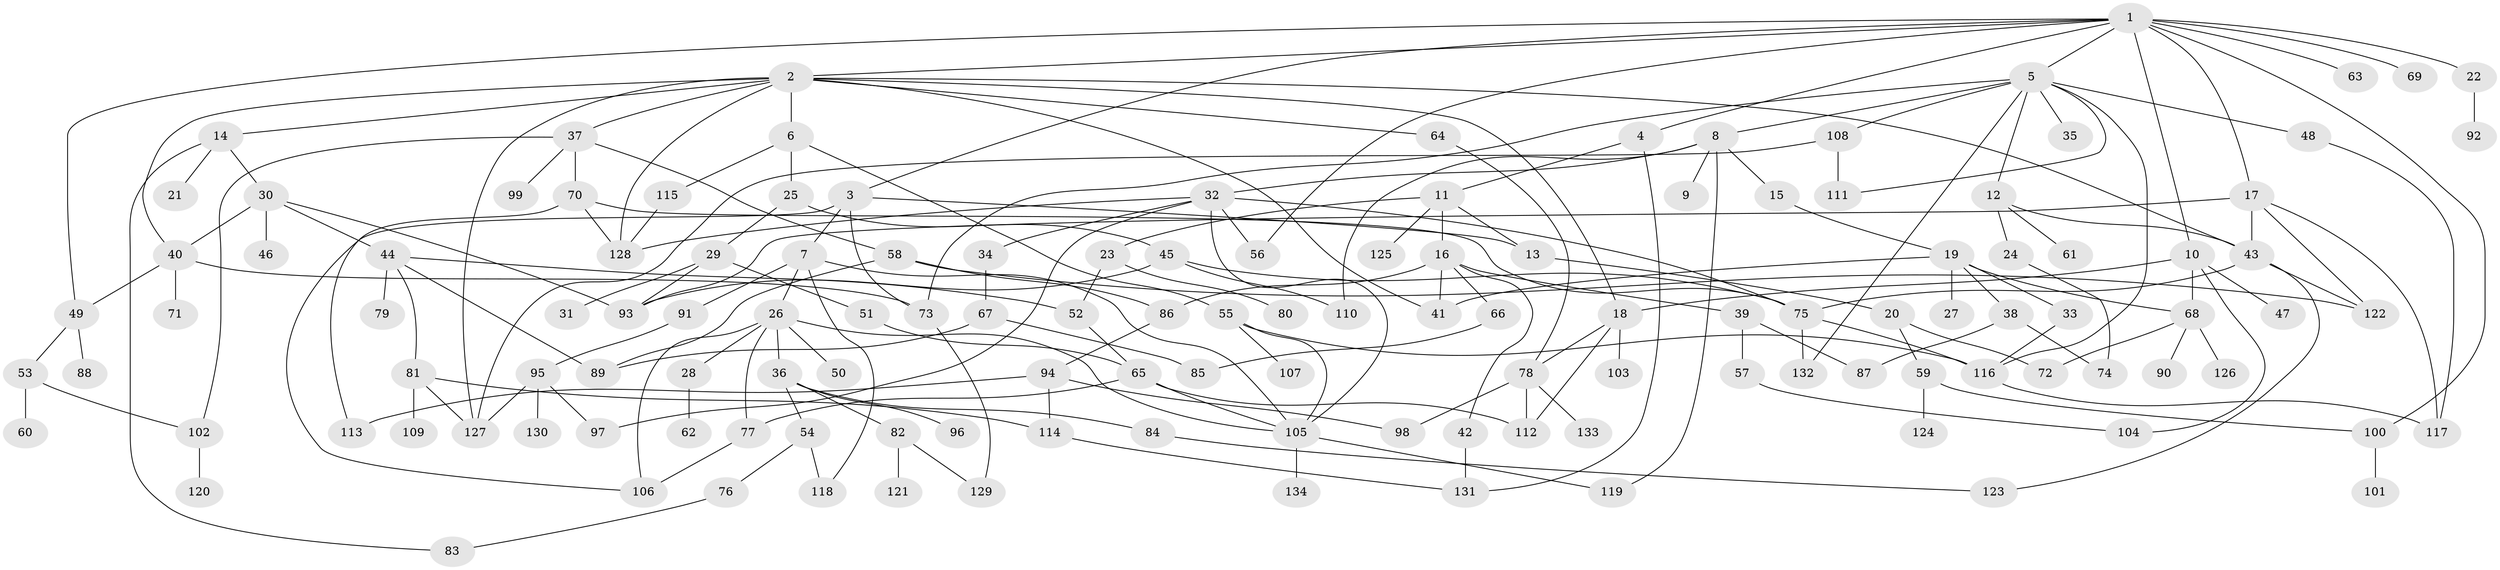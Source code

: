 // Generated by graph-tools (version 1.1) at 2025/34/03/09/25 02:34:17]
// undirected, 134 vertices, 200 edges
graph export_dot {
graph [start="1"]
  node [color=gray90,style=filled];
  1;
  2;
  3;
  4;
  5;
  6;
  7;
  8;
  9;
  10;
  11;
  12;
  13;
  14;
  15;
  16;
  17;
  18;
  19;
  20;
  21;
  22;
  23;
  24;
  25;
  26;
  27;
  28;
  29;
  30;
  31;
  32;
  33;
  34;
  35;
  36;
  37;
  38;
  39;
  40;
  41;
  42;
  43;
  44;
  45;
  46;
  47;
  48;
  49;
  50;
  51;
  52;
  53;
  54;
  55;
  56;
  57;
  58;
  59;
  60;
  61;
  62;
  63;
  64;
  65;
  66;
  67;
  68;
  69;
  70;
  71;
  72;
  73;
  74;
  75;
  76;
  77;
  78;
  79;
  80;
  81;
  82;
  83;
  84;
  85;
  86;
  87;
  88;
  89;
  90;
  91;
  92;
  93;
  94;
  95;
  96;
  97;
  98;
  99;
  100;
  101;
  102;
  103;
  104;
  105;
  106;
  107;
  108;
  109;
  110;
  111;
  112;
  113;
  114;
  115;
  116;
  117;
  118;
  119;
  120;
  121;
  122;
  123;
  124;
  125;
  126;
  127;
  128;
  129;
  130;
  131;
  132;
  133;
  134;
  1 -- 2;
  1 -- 3;
  1 -- 4;
  1 -- 5;
  1 -- 10;
  1 -- 17;
  1 -- 22;
  1 -- 63;
  1 -- 69;
  1 -- 100;
  1 -- 56;
  1 -- 49;
  2 -- 6;
  2 -- 14;
  2 -- 37;
  2 -- 40;
  2 -- 64;
  2 -- 128;
  2 -- 41;
  2 -- 127;
  2 -- 43;
  2 -- 18;
  3 -- 7;
  3 -- 13;
  3 -- 73;
  3 -- 106;
  4 -- 11;
  4 -- 131;
  5 -- 8;
  5 -- 12;
  5 -- 35;
  5 -- 48;
  5 -- 108;
  5 -- 111;
  5 -- 73;
  5 -- 116;
  5 -- 132;
  6 -- 25;
  6 -- 55;
  6 -- 115;
  7 -- 26;
  7 -- 91;
  7 -- 118;
  7 -- 105;
  8 -- 9;
  8 -- 15;
  8 -- 32;
  8 -- 119;
  8 -- 110;
  10 -- 18;
  10 -- 47;
  10 -- 68;
  10 -- 104;
  11 -- 16;
  11 -- 23;
  11 -- 125;
  11 -- 13;
  12 -- 24;
  12 -- 43;
  12 -- 61;
  13 -- 20;
  14 -- 21;
  14 -- 30;
  14 -- 83;
  15 -- 19;
  16 -- 39;
  16 -- 42;
  16 -- 66;
  16 -- 86;
  16 -- 41;
  17 -- 43;
  17 -- 93;
  17 -- 117;
  17 -- 122;
  18 -- 103;
  18 -- 78;
  18 -- 112;
  19 -- 27;
  19 -- 33;
  19 -- 38;
  19 -- 41;
  19 -- 68;
  20 -- 59;
  20 -- 72;
  22 -- 92;
  23 -- 80;
  23 -- 52;
  24 -- 74;
  25 -- 29;
  25 -- 45;
  26 -- 28;
  26 -- 36;
  26 -- 50;
  26 -- 77;
  26 -- 106;
  26 -- 105;
  28 -- 62;
  29 -- 31;
  29 -- 51;
  29 -- 93;
  30 -- 44;
  30 -- 46;
  30 -- 93;
  30 -- 40;
  32 -- 34;
  32 -- 56;
  32 -- 97;
  32 -- 105;
  32 -- 128;
  32 -- 75;
  33 -- 116;
  34 -- 67;
  36 -- 54;
  36 -- 82;
  36 -- 84;
  36 -- 96;
  37 -- 58;
  37 -- 70;
  37 -- 99;
  37 -- 102;
  38 -- 74;
  38 -- 87;
  39 -- 57;
  39 -- 87;
  40 -- 49;
  40 -- 71;
  40 -- 73;
  42 -- 131;
  43 -- 122;
  43 -- 75;
  43 -- 123;
  44 -- 52;
  44 -- 79;
  44 -- 81;
  44 -- 89;
  45 -- 110;
  45 -- 93;
  45 -- 75;
  48 -- 117;
  49 -- 53;
  49 -- 88;
  51 -- 65;
  52 -- 65;
  53 -- 60;
  53 -- 102;
  54 -- 76;
  54 -- 118;
  55 -- 107;
  55 -- 116;
  55 -- 105;
  57 -- 104;
  58 -- 86;
  58 -- 89;
  58 -- 122;
  59 -- 100;
  59 -- 124;
  64 -- 78;
  65 -- 112;
  65 -- 105;
  65 -- 77;
  66 -- 85;
  67 -- 85;
  67 -- 89;
  68 -- 90;
  68 -- 126;
  68 -- 72;
  70 -- 75;
  70 -- 113;
  70 -- 128;
  73 -- 129;
  75 -- 132;
  75 -- 116;
  76 -- 83;
  77 -- 106;
  78 -- 133;
  78 -- 112;
  78 -- 98;
  81 -- 109;
  81 -- 114;
  81 -- 127;
  82 -- 121;
  82 -- 129;
  84 -- 123;
  86 -- 94;
  91 -- 95;
  94 -- 98;
  94 -- 114;
  94 -- 113;
  95 -- 127;
  95 -- 130;
  95 -- 97;
  100 -- 101;
  102 -- 120;
  105 -- 134;
  105 -- 119;
  108 -- 111;
  108 -- 127;
  114 -- 131;
  115 -- 128;
  116 -- 117;
}
